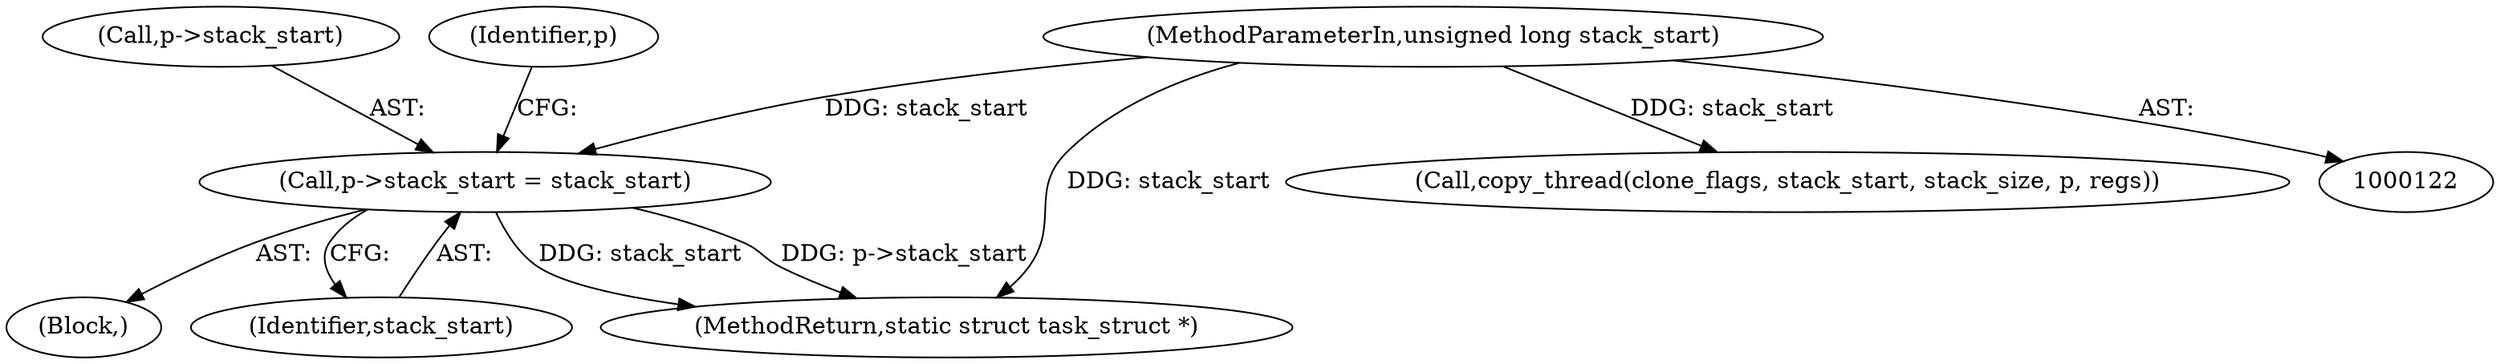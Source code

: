digraph "0_linux_b69f2292063d2caf37ca9aec7d63ded203701bf3_1@pointer" {
"1000538" [label="(Call,p->stack_start = stack_start)"];
"1000124" [label="(MethodParameterIn,unsigned long stack_start)"];
"1000130" [label="(Block,)"];
"1000542" [label="(Identifier,stack_start)"];
"1001151" [label="(MethodReturn,static struct task_struct *)"];
"1000617" [label="(Call,copy_thread(clone_flags, stack_start, stack_size, p, regs))"];
"1000539" [label="(Call,p->stack_start)"];
"1000538" [label="(Call,p->stack_start = stack_start)"];
"1000124" [label="(MethodParameterIn,unsigned long stack_start)"];
"1000544" [label="(Identifier,p)"];
"1000538" -> "1000130"  [label="AST: "];
"1000538" -> "1000542"  [label="CFG: "];
"1000539" -> "1000538"  [label="AST: "];
"1000542" -> "1000538"  [label="AST: "];
"1000544" -> "1000538"  [label="CFG: "];
"1000538" -> "1001151"  [label="DDG: stack_start"];
"1000538" -> "1001151"  [label="DDG: p->stack_start"];
"1000124" -> "1000538"  [label="DDG: stack_start"];
"1000124" -> "1000122"  [label="AST: "];
"1000124" -> "1001151"  [label="DDG: stack_start"];
"1000124" -> "1000617"  [label="DDG: stack_start"];
}
